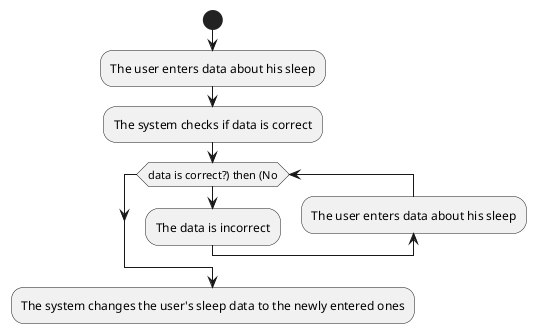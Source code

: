 @startuml
start

:The user enters data about his sleep;
:The system checks if data is correct;

while (data is correct?) then (No)
  :The data is incorrect;
  backward :The user enters data about his sleep;
endwhile
:The system changes the user's sleep data to the newly entered ones;

@enduml
